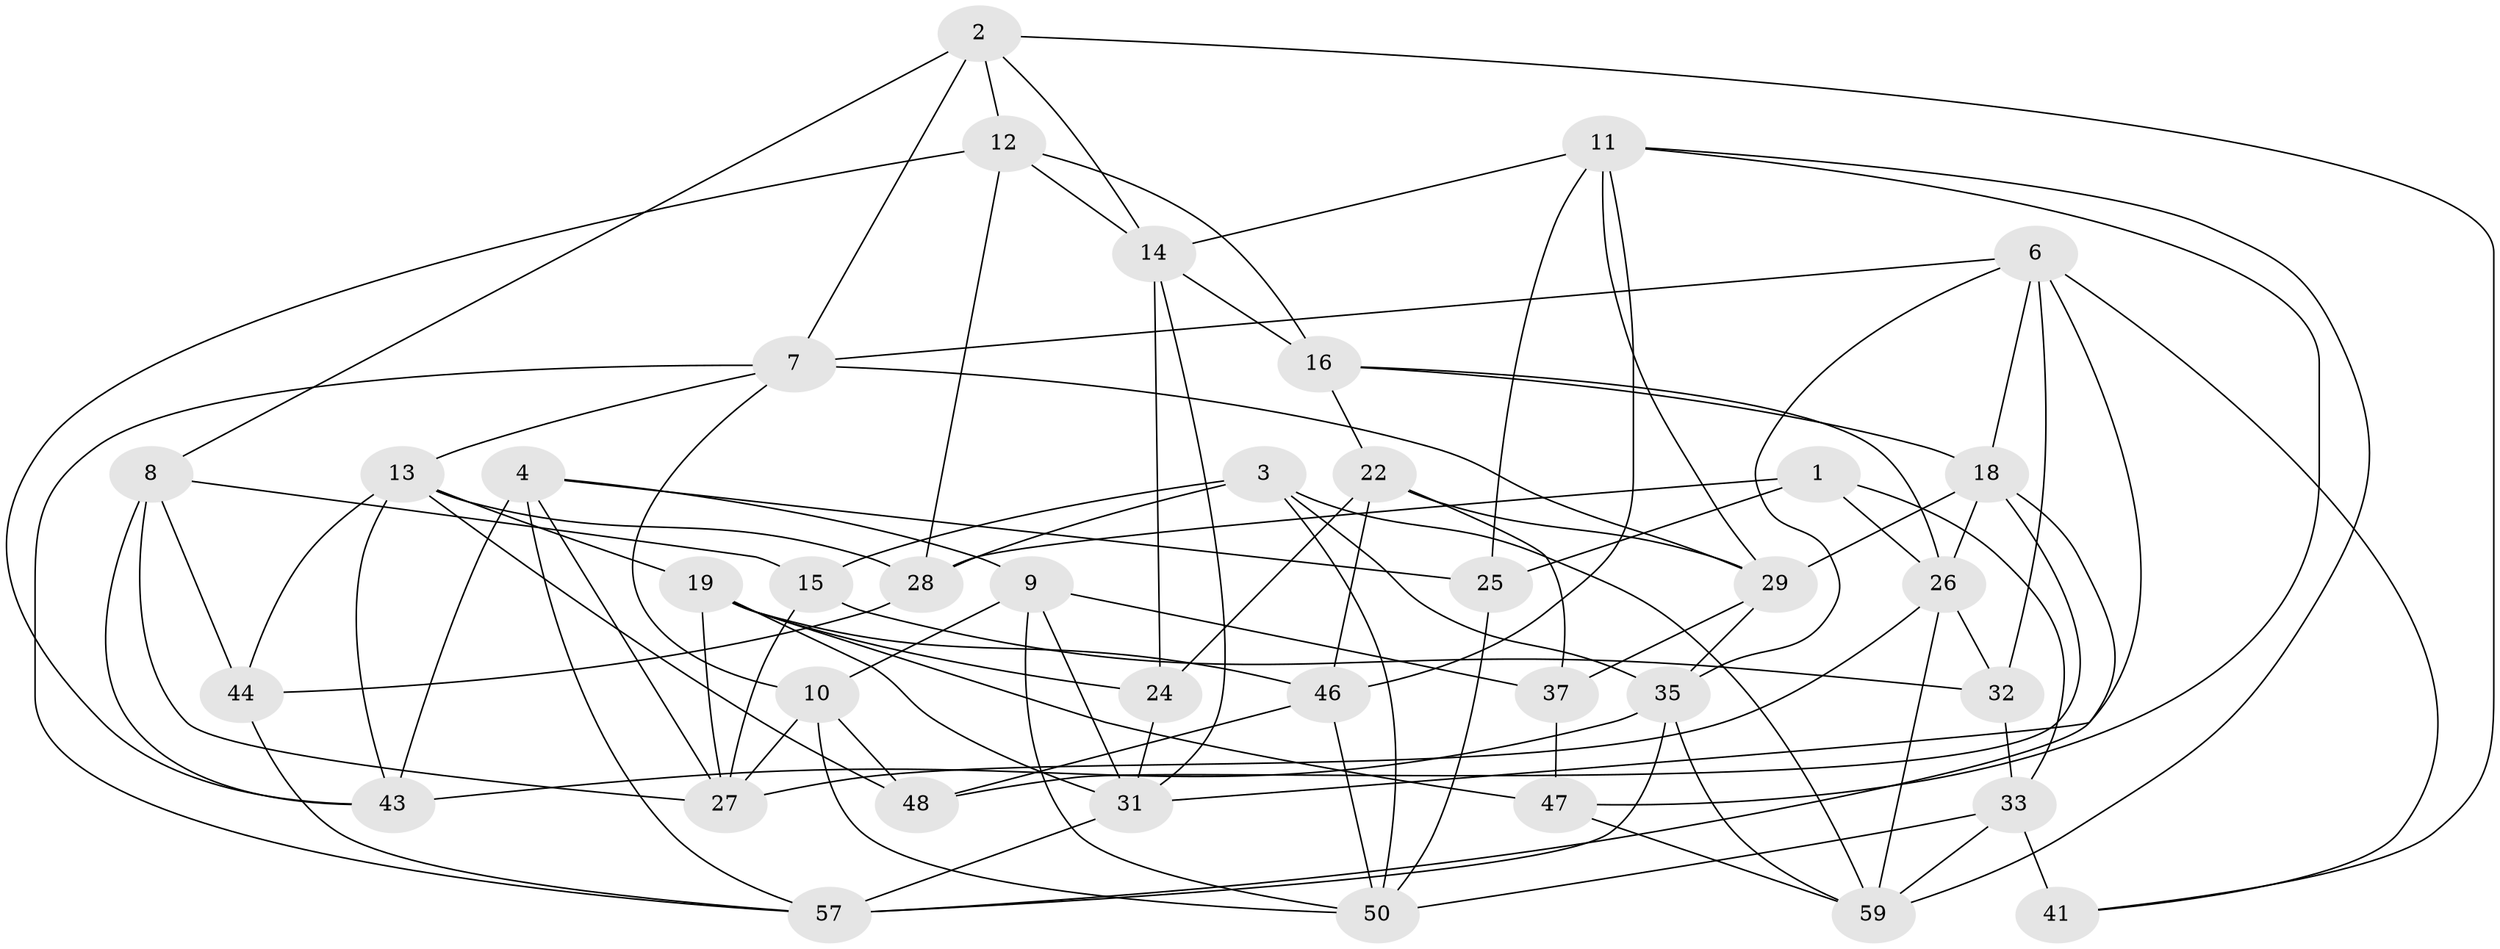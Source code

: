 // original degree distribution, {4: 1.0}
// Generated by graph-tools (version 1.1) at 2025/42/03/06/25 10:42:20]
// undirected, 38 vertices, 97 edges
graph export_dot {
graph [start="1"]
  node [color=gray90,style=filled];
  1;
  2 [super="+63"];
  3 [super="+5"];
  4 [super="+40"];
  6 [super="+21"];
  7 [super="+20"];
  8 [super="+42"];
  9 [super="+17"];
  10 [super="+54"];
  11 [super="+56"];
  12 [super="+45"];
  13 [super="+65"];
  14 [super="+36"];
  15;
  16 [super="+39"];
  18 [super="+34"];
  19 [super="+49"];
  22 [super="+23"];
  24;
  25;
  26 [super="+52"];
  27 [super="+64"];
  28 [super="+30"];
  29 [super="+60"];
  31 [super="+53"];
  32;
  33 [super="+51"];
  35 [super="+38"];
  37;
  41;
  43 [super="+66"];
  44;
  46 [super="+55"];
  47;
  48;
  50 [super="+62"];
  57 [super="+58"];
  59 [super="+61"];
  1 -- 26;
  1 -- 28;
  1 -- 25;
  1 -- 33;
  2 -- 8 [weight=2];
  2 -- 41;
  2 -- 12;
  2 -- 7;
  2 -- 14;
  3 -- 50;
  3 -- 59;
  3 -- 35;
  3 -- 15;
  3 -- 28 [weight=2];
  4 -- 57;
  4 -- 43 [weight=2];
  4 -- 25;
  4 -- 27;
  4 -- 9;
  6 -- 41;
  6 -- 32;
  6 -- 18;
  6 -- 7;
  6 -- 31;
  6 -- 35;
  7 -- 57;
  7 -- 10;
  7 -- 13;
  7 -- 29;
  8 -- 44;
  8 -- 15;
  8 -- 43;
  8 -- 27;
  9 -- 37;
  9 -- 10 [weight=2];
  9 -- 50;
  9 -- 31;
  10 -- 48;
  10 -- 50;
  10 -- 27;
  11 -- 14;
  11 -- 59;
  11 -- 25;
  11 -- 29;
  11 -- 47;
  11 -- 46;
  12 -- 14;
  12 -- 16 [weight=2];
  12 -- 28;
  12 -- 43;
  13 -- 28;
  13 -- 48;
  13 -- 44;
  13 -- 19;
  13 -- 43;
  14 -- 24;
  14 -- 16;
  14 -- 31;
  15 -- 32;
  15 -- 27;
  16 -- 26;
  16 -- 18;
  16 -- 22;
  18 -- 29;
  18 -- 48;
  18 -- 26;
  18 -- 57;
  19 -- 27;
  19 -- 46;
  19 -- 47;
  19 -- 24;
  19 -- 31;
  22 -- 46 [weight=2];
  22 -- 24;
  22 -- 37;
  22 -- 29;
  24 -- 31;
  25 -- 50;
  26 -- 32;
  26 -- 59;
  26 -- 27;
  28 -- 44;
  29 -- 35;
  29 -- 37;
  31 -- 57;
  32 -- 33;
  33 -- 41 [weight=2];
  33 -- 50;
  33 -- 59;
  35 -- 43;
  35 -- 59;
  35 -- 57;
  37 -- 47;
  44 -- 57;
  46 -- 48;
  46 -- 50;
  47 -- 59;
}
